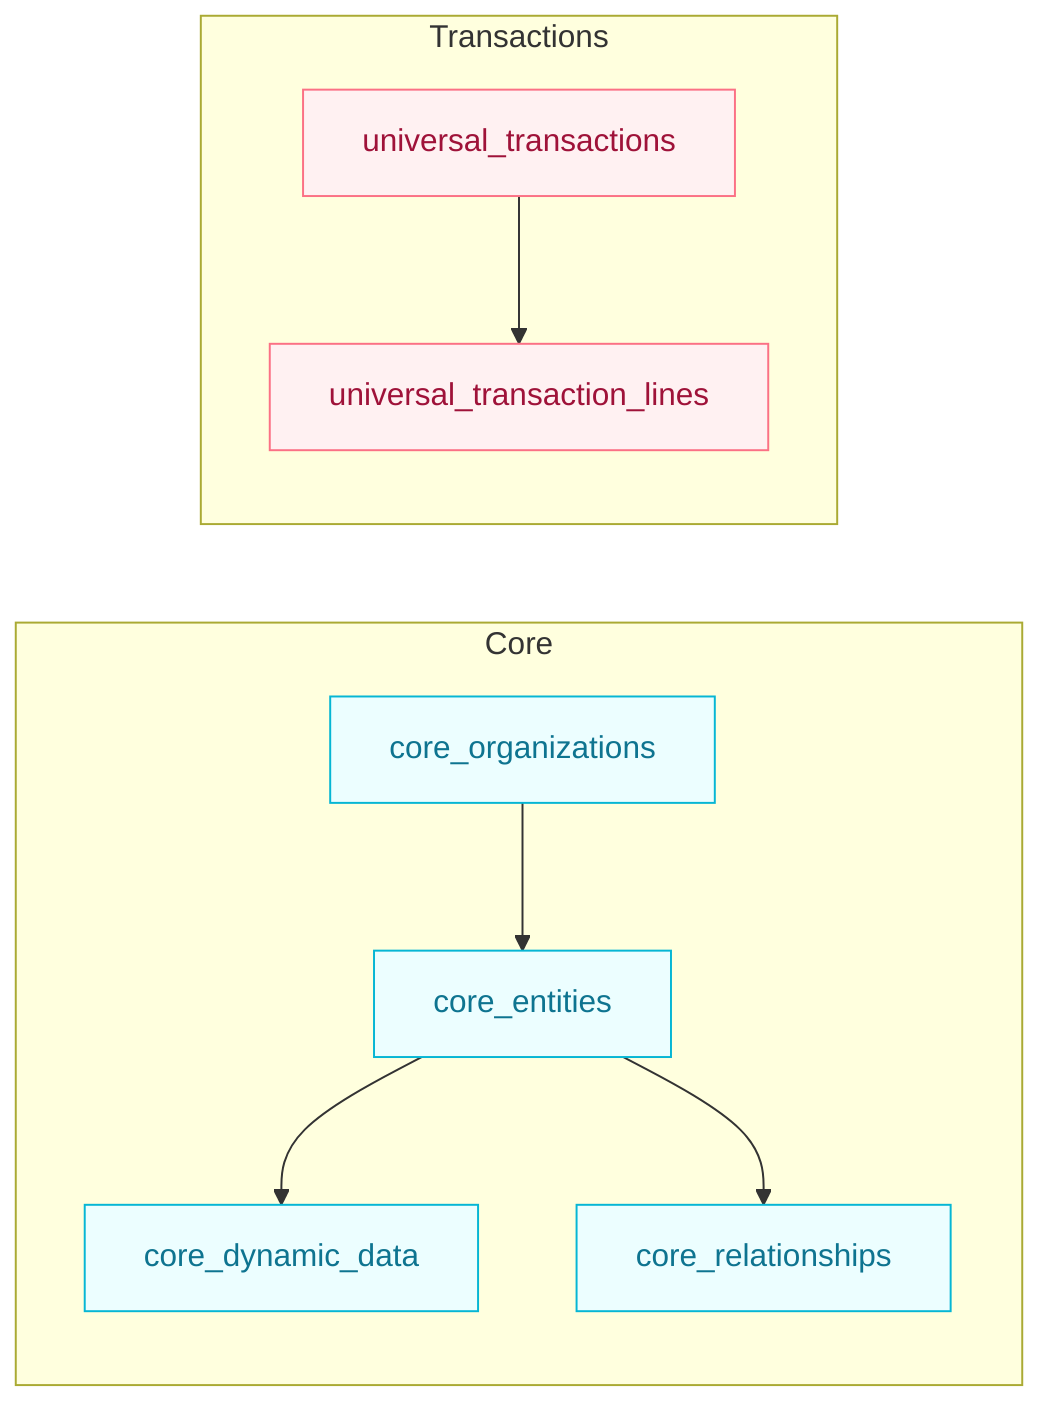 %% HERA Six-Table Architecture
flowchart LR
  subgraph CORE[Core]
    CO[core_organizations]
    CE[core_entities]
    DD[core_dynamic_data]
    CR[core_relationships]
  end

  subgraph TXN[Transactions]
    UT[universal_transactions]
    UL[universal_transaction_lines]
  end

  CO --> CE
  CE --> DD
  CE --> CR
  UT --> UL

  classDef core fill:#ecfeff,stroke:#06b6d4,color:#0e7490;
  classDef txn  fill:#fff1f2,stroke:#fb7185,color:#9f1239;

  class CO,CE,DD,CR core;
  class UT,UL txn;